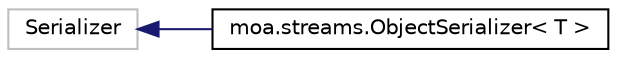 digraph "Graphical Class Hierarchy"
{
 // LATEX_PDF_SIZE
  edge [fontname="Helvetica",fontsize="10",labelfontname="Helvetica",labelfontsize="10"];
  node [fontname="Helvetica",fontsize="10",shape=record];
  rankdir="LR";
  Node654 [label="Serializer",height=0.2,width=0.4,color="grey75", fillcolor="white", style="filled",tooltip=" "];
  Node654 -> Node0 [dir="back",color="midnightblue",fontsize="10",style="solid",fontname="Helvetica"];
  Node0 [label="moa.streams.ObjectSerializer\< T \>",height=0.2,width=0.4,color="black", fillcolor="white", style="filled",URL="$classmoa_1_1streams_1_1_object_serializer.html",tooltip=" "];
}
